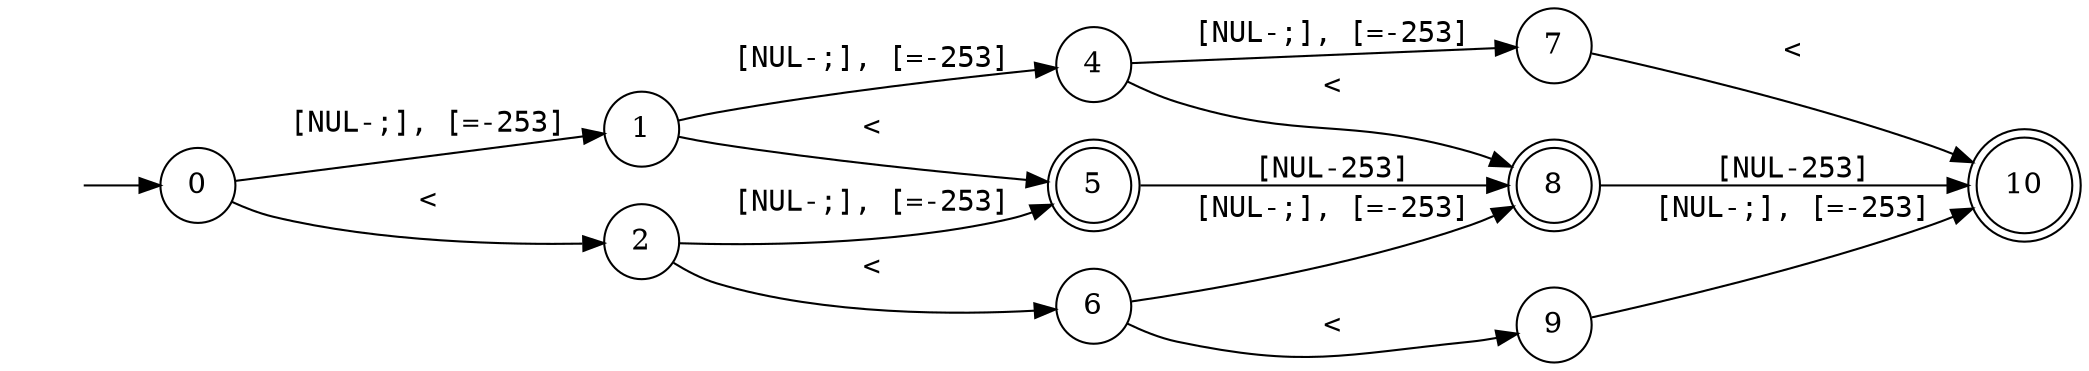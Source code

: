 digraph MONA_DFA {
 rankdir = LR;
 center = true;
 size = "700.5,1000.5";
 edge [fontname = Courier];
 node [height = .5, width = .5];
 node [shape = doublecircle]; 5; 8; 10;
 node [shape = circle]; 0; 1; 2; 4; 6; 7; 9;
 node [shape = box];
 init [shape = plaintext, label = ""];
 init -> 0;
 0 -> 1 [label=" [NUL-;], [=-253]"];
 0 -> 2 [label=" <"];
 1 -> 4 [label=" [NUL-;], [=-253]"];
 1 -> 5 [label=" <"];
 2 -> 5 [label=" [NUL-;], [=-253]"];
 2 -> 6 [label=" <"];
 4 -> 7 [label=" [NUL-;], [=-253]"];
 4 -> 8 [label=" <"];
 5 -> 8 [label=" [NUL-253]"];
 6 -> 8 [label=" [NUL-;], [=-253]"];
 6 -> 9 [label=" <"];
 7 -> 10 [label=" <"];
 8 -> 10 [label=" [NUL-253]"];
 9 -> 10 [label=" [NUL-;], [=-253]"];
}
